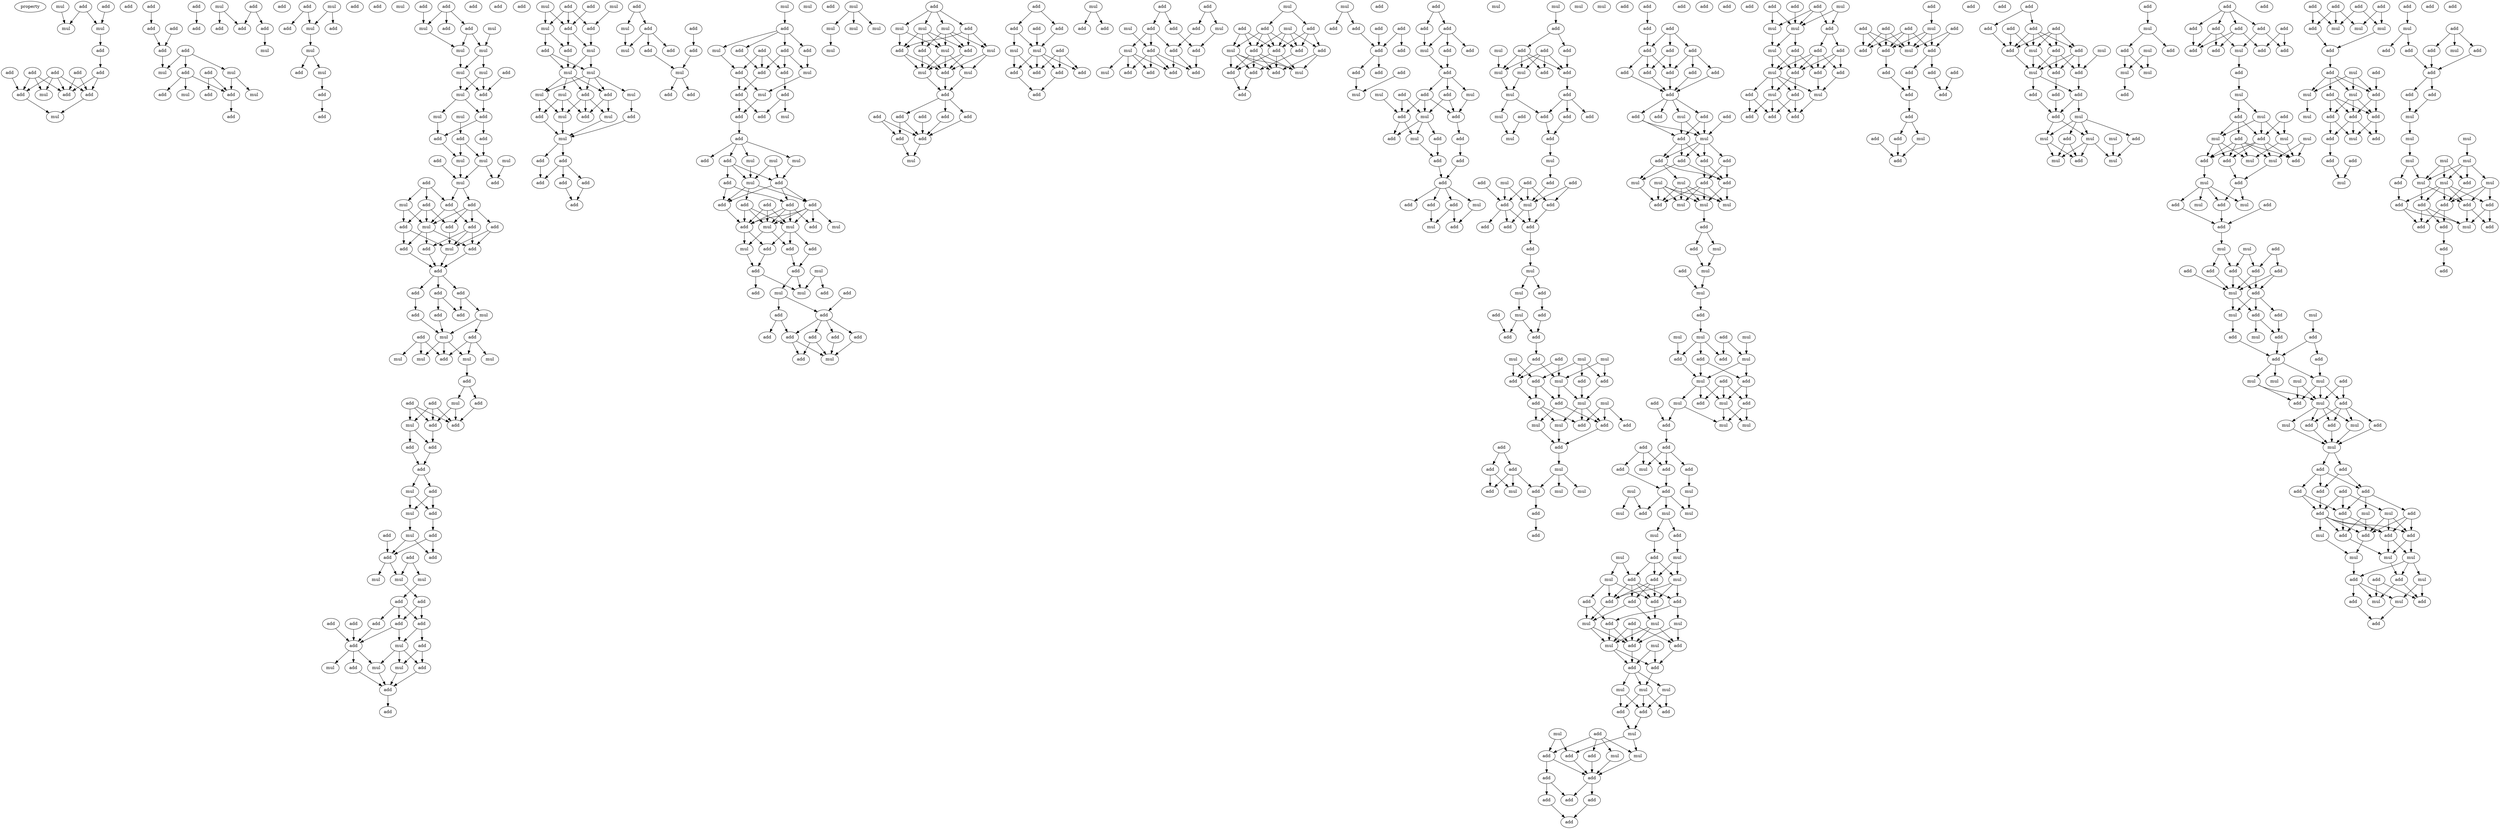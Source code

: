digraph {
    node [fontcolor=black]
    property [mul=2,lf=1.2]
    0 [ label = add ];
    1 [ label = add ];
    2 [ label = mul ];
    3 [ label = add ];
    4 [ label = mul ];
    5 [ label = mul ];
    6 [ label = add ];
    7 [ label = add ];
    8 [ label = add ];
    9 [ label = add ];
    10 [ label = add ];
    11 [ label = add ];
    12 [ label = add ];
    13 [ label = add ];
    14 [ label = mul ];
    15 [ label = add ];
    16 [ label = mul ];
    17 [ label = add ];
    18 [ label = add ];
    19 [ label = add ];
    20 [ label = add ];
    21 [ label = add ];
    22 [ label = add ];
    23 [ label = mul ];
    24 [ label = add ];
    25 [ label = mul ];
    26 [ label = mul ];
    27 [ label = add ];
    28 [ label = mul ];
    29 [ label = add ];
    30 [ label = add ];
    31 [ label = add ];
    32 [ label = add ];
    33 [ label = add ];
    34 [ label = mul ];
    35 [ label = add ];
    36 [ label = add ];
    37 [ label = add ];
    38 [ label = add ];
    39 [ label = add ];
    40 [ label = mul ];
    41 [ label = add ];
    42 [ label = mul ];
    43 [ label = add ];
    44 [ label = mul ];
    45 [ label = add ];
    46 [ label = add ];
    47 [ label = mul ];
    48 [ label = add ];
    49 [ label = add ];
    50 [ label = mul ];
    51 [ label = mul ];
    52 [ label = add ];
    53 [ label = add ];
    54 [ label = add ];
    55 [ label = add ];
    56 [ label = add ];
    57 [ label = add ];
    58 [ label = mul ];
    59 [ label = mul ];
    60 [ label = mul ];
    61 [ label = mul ];
    62 [ label = add ];
    63 [ label = mul ];
    64 [ label = mul ];
    65 [ label = add ];
    66 [ label = mul ];
    67 [ label = mul ];
    68 [ label = mul ];
    69 [ label = add ];
    70 [ label = add ];
    71 [ label = add ];
    72 [ label = add ];
    73 [ label = mul ];
    74 [ label = mul ];
    75 [ label = mul ];
    76 [ label = add ];
    77 [ label = mul ];
    78 [ label = add ];
    79 [ label = add ];
    80 [ label = add ];
    81 [ label = mul ];
    82 [ label = add ];
    83 [ label = add ];
    84 [ label = add ];
    85 [ label = add ];
    86 [ label = mul ];
    87 [ label = add ];
    88 [ label = add ];
    89 [ label = add ];
    90 [ label = add ];
    91 [ label = mul ];
    92 [ label = add ];
    93 [ label = add ];
    94 [ label = add ];
    95 [ label = add ];
    96 [ label = add ];
    97 [ label = mul ];
    98 [ label = add ];
    99 [ label = add ];
    100 [ label = add ];
    101 [ label = add ];
    102 [ label = mul ];
    103 [ label = add ];
    104 [ label = mul ];
    105 [ label = mul ];
    106 [ label = mul ];
    107 [ label = add ];
    108 [ label = mul ];
    109 [ label = add ];
    110 [ label = add ];
    111 [ label = add ];
    112 [ label = mul ];
    113 [ label = add ];
    114 [ label = add ];
    115 [ label = mul ];
    116 [ label = add ];
    117 [ label = add ];
    118 [ label = add ];
    119 [ label = add ];
    120 [ label = add ];
    121 [ label = add ];
    122 [ label = add ];
    123 [ label = mul ];
    124 [ label = add ];
    125 [ label = add ];
    126 [ label = mul ];
    127 [ label = add ];
    128 [ label = mul ];
    129 [ label = add ];
    130 [ label = add ];
    131 [ label = add ];
    132 [ label = add ];
    133 [ label = mul ];
    134 [ label = mul ];
    135 [ label = mul ];
    136 [ label = add ];
    137 [ label = add ];
    138 [ label = add ];
    139 [ label = add ];
    140 [ label = add ];
    141 [ label = add ];
    142 [ label = add ];
    143 [ label = add ];
    144 [ label = add ];
    145 [ label = mul ];
    146 [ label = add ];
    147 [ label = mul ];
    148 [ label = mul ];
    149 [ label = add ];
    150 [ label = mul ];
    151 [ label = add ];
    152 [ label = add ];
    153 [ label = add ];
    154 [ label = mul ];
    155 [ label = mul ];
    156 [ label = add ];
    157 [ label = add ];
    158 [ label = add ];
    159 [ label = mul ];
    160 [ label = add ];
    161 [ label = mul ];
    162 [ label = add ];
    163 [ label = mul ];
    164 [ label = mul ];
    165 [ label = mul ];
    166 [ label = mul ];
    167 [ label = mul ];
    168 [ label = add ];
    169 [ label = add ];
    170 [ label = add ];
    171 [ label = mul ];
    172 [ label = mul ];
    173 [ label = add ];
    174 [ label = add ];
    175 [ label = mul ];
    176 [ label = add ];
    177 [ label = add ];
    178 [ label = add ];
    179 [ label = add ];
    180 [ label = add ];
    181 [ label = add ];
    182 [ label = add ];
    183 [ label = add ];
    184 [ label = mul ];
    185 [ label = add ];
    186 [ label = add ];
    187 [ label = add ];
    188 [ label = mul ];
    189 [ label = add ];
    190 [ label = mul ];
    191 [ label = mul ];
    192 [ label = add ];
    193 [ label = mul ];
    194 [ label = add ];
    195 [ label = add ];
    196 [ label = add ];
    197 [ label = mul ];
    198 [ label = add ];
    199 [ label = add ];
    200 [ label = add ];
    201 [ label = add ];
    202 [ label = add ];
    203 [ label = mul ];
    204 [ label = add ];
    205 [ label = add ];
    206 [ label = mul ];
    207 [ label = add ];
    208 [ label = add ];
    209 [ label = mul ];
    210 [ label = add ];
    211 [ label = add ];
    212 [ label = mul ];
    213 [ label = add ];
    214 [ label = mul ];
    215 [ label = mul ];
    216 [ label = add ];
    217 [ label = add ];
    218 [ label = mul ];
    219 [ label = add ];
    220 [ label = add ];
    221 [ label = add ];
    222 [ label = add ];
    223 [ label = add ];
    224 [ label = add ];
    225 [ label = mul ];
    226 [ label = mul ];
    227 [ label = add ];
    228 [ label = add ];
    229 [ label = mul ];
    230 [ label = add ];
    231 [ label = add ];
    232 [ label = mul ];
    233 [ label = add ];
    234 [ label = add ];
    235 [ label = mul ];
    236 [ label = add ];
    237 [ label = add ];
    238 [ label = add ];
    239 [ label = mul ];
    240 [ label = add ];
    241 [ label = mul ];
    242 [ label = add ];
    243 [ label = add ];
    244 [ label = add ];
    245 [ label = add ];
    246 [ label = add ];
    247 [ label = add ];
    248 [ label = add ];
    249 [ label = add ];
    250 [ label = mul ];
    251 [ label = add ];
    252 [ label = mul ];
    253 [ label = mul ];
    254 [ label = mul ];
    255 [ label = mul ];
    256 [ label = mul ];
    257 [ label = add ];
    258 [ label = mul ];
    259 [ label = mul ];
    260 [ label = mul ];
    261 [ label = add ];
    262 [ label = mul ];
    263 [ label = add ];
    264 [ label = mul ];
    265 [ label = add ];
    266 [ label = add ];
    267 [ label = mul ];
    268 [ label = mul ];
    269 [ label = add ];
    270 [ label = add ];
    271 [ label = add ];
    272 [ label = add ];
    273 [ label = add ];
    274 [ label = add ];
    275 [ label = add ];
    276 [ label = add ];
    277 [ label = add ];
    278 [ label = mul ];
    279 [ label = add ];
    280 [ label = add ];
    281 [ label = add ];
    282 [ label = add ];
    283 [ label = add ];
    284 [ label = mul ];
    285 [ label = mul ];
    286 [ label = add ];
    287 [ label = add ];
    288 [ label = add ];
    289 [ label = add ];
    290 [ label = add ];
    291 [ label = mul ];
    292 [ label = add ];
    293 [ label = add ];
    294 [ label = add ];
    295 [ label = add ];
    296 [ label = mul ];
    297 [ label = add ];
    298 [ label = mul ];
    299 [ label = add ];
    300 [ label = add ];
    301 [ label = mul ];
    302 [ label = add ];
    303 [ label = add ];
    304 [ label = add ];
    305 [ label = mul ];
    306 [ label = add ];
    307 [ label = add ];
    308 [ label = add ];
    309 [ label = add ];
    310 [ label = mul ];
    311 [ label = add ];
    312 [ label = mul ];
    313 [ label = add ];
    314 [ label = add ];
    315 [ label = mul ];
    316 [ label = add ];
    317 [ label = add ];
    318 [ label = add ];
    319 [ label = add ];
    320 [ label = add ];
    321 [ label = add ];
    322 [ label = mul ];
    323 [ label = add ];
    324 [ label = add ];
    325 [ label = mul ];
    326 [ label = add ];
    327 [ label = add ];
    328 [ label = add ];
    329 [ label = add ];
    330 [ label = add ];
    331 [ label = add ];
    332 [ label = add ];
    333 [ label = add ];
    334 [ label = add ];
    335 [ label = add ];
    336 [ label = add ];
    337 [ label = add ];
    338 [ label = mul ];
    339 [ label = add ];
    340 [ label = mul ];
    341 [ label = add ];
    342 [ label = add ];
    343 [ label = add ];
    344 [ label = add ];
    345 [ label = mul ];
    346 [ label = add ];
    347 [ label = mul ];
    348 [ label = add ];
    349 [ label = mul ];
    350 [ label = add ];
    351 [ label = add ];
    352 [ label = add ];
    353 [ label = add ];
    354 [ label = add ];
    355 [ label = mul ];
    356 [ label = add ];
    357 [ label = add ];
    358 [ label = add ];
    359 [ label = add ];
    360 [ label = add ];
    361 [ label = mul ];
    362 [ label = add ];
    363 [ label = mul ];
    364 [ label = mul ];
    365 [ label = add ];
    366 [ label = mul ];
    367 [ label = add ];
    368 [ label = mul ];
    369 [ label = add ];
    370 [ label = add ];
    371 [ label = add ];
    372 [ label = add ];
    373 [ label = add ];
    374 [ label = mul ];
    375 [ label = mul ];
    376 [ label = mul ];
    377 [ label = add ];
    378 [ label = mul ];
    379 [ label = add ];
    380 [ label = add ];
    381 [ label = add ];
    382 [ label = add ];
    383 [ label = mul ];
    384 [ label = add ];
    385 [ label = mul ];
    386 [ label = add ];
    387 [ label = mul ];
    388 [ label = add ];
    389 [ label = add ];
    390 [ label = add ];
    391 [ label = add ];
    392 [ label = mul ];
    393 [ label = add ];
    394 [ label = add ];
    395 [ label = add ];
    396 [ label = add ];
    397 [ label = add ];
    398 [ label = mul ];
    399 [ label = mul ];
    400 [ label = mul ];
    401 [ label = add ];
    402 [ label = mul ];
    403 [ label = add ];
    404 [ label = add ];
    405 [ label = mul ];
    406 [ label = add ];
    407 [ label = add ];
    408 [ label = add ];
    409 [ label = add ];
    410 [ label = mul ];
    411 [ label = mul ];
    412 [ label = mul ];
    413 [ label = add ];
    414 [ label = mul ];
    415 [ label = add ];
    416 [ label = add ];
    417 [ label = add ];
    418 [ label = add ];
    419 [ label = mul ];
    420 [ label = mul ];
    421 [ label = add ];
    422 [ label = add ];
    423 [ label = add ];
    424 [ label = mul ];
    425 [ label = add ];
    426 [ label = mul ];
    427 [ label = add ];
    428 [ label = add ];
    429 [ label = add ];
    430 [ label = add ];
    431 [ label = add ];
    432 [ label = mul ];
    433 [ label = add ];
    434 [ label = add ];
    435 [ label = mul ];
    436 [ label = mul ];
    437 [ label = mul ];
    438 [ label = add ];
    439 [ label = add ];
    440 [ label = add ];
    441 [ label = add ];
    442 [ label = add ];
    443 [ label = add ];
    444 [ label = add ];
    445 [ label = add ];
    446 [ label = add ];
    447 [ label = add ];
    448 [ label = add ];
    449 [ label = add ];
    450 [ label = add ];
    451 [ label = add ];
    452 [ label = add ];
    453 [ label = add ];
    454 [ label = mul ];
    455 [ label = add ];
    456 [ label = add ];
    457 [ label = add ];
    458 [ label = mul ];
    459 [ label = add ];
    460 [ label = add ];
    461 [ label = add ];
    462 [ label = add ];
    463 [ label = add ];
    464 [ label = mul ];
    465 [ label = mul ];
    466 [ label = mul ];
    467 [ label = add ];
    468 [ label = add ];
    469 [ label = mul ];
    470 [ label = mul ];
    471 [ label = mul ];
    472 [ label = add ];
    473 [ label = add ];
    474 [ label = add ];
    475 [ label = mul ];
    476 [ label = add ];
    477 [ label = mul ];
    478 [ label = mul ];
    479 [ label = add ];
    480 [ label = add ];
    481 [ label = mul ];
    482 [ label = mul ];
    483 [ label = mul ];
    484 [ label = add ];
    485 [ label = add ];
    486 [ label = add ];
    487 [ label = mul ];
    488 [ label = mul ];
    489 [ label = add ];
    490 [ label = add ];
    491 [ label = mul ];
    492 [ label = add ];
    493 [ label = add ];
    494 [ label = add ];
    495 [ label = mul ];
    496 [ label = mul ];
    497 [ label = add ];
    498 [ label = mul ];
    499 [ label = add ];
    500 [ label = add ];
    501 [ label = add ];
    502 [ label = add ];
    503 [ label = mul ];
    504 [ label = add ];
    505 [ label = add ];
    506 [ label = mul ];
    507 [ label = mul ];
    508 [ label = add ];
    509 [ label = add ];
    510 [ label = mul ];
    511 [ label = mul ];
    512 [ label = mul ];
    513 [ label = mul ];
    514 [ label = add ];
    515 [ label = mul ];
    516 [ label = mul ];
    517 [ label = add ];
    518 [ label = mul ];
    519 [ label = add ];
    520 [ label = mul ];
    521 [ label = add ];
    522 [ label = add ];
    523 [ label = add ];
    524 [ label = add ];
    525 [ label = add ];
    526 [ label = add ];
    527 [ label = mul ];
    528 [ label = mul ];
    529 [ label = mul ];
    530 [ label = add ];
    531 [ label = add ];
    532 [ label = mul ];
    533 [ label = add ];
    534 [ label = mul ];
    535 [ label = add ];
    536 [ label = add ];
    537 [ label = add ];
    538 [ label = mul ];
    539 [ label = mul ];
    540 [ label = mul ];
    541 [ label = add ];
    542 [ label = add ];
    543 [ label = add ];
    544 [ label = add ];
    545 [ label = mul ];
    546 [ label = mul ];
    547 [ label = mul ];
    548 [ label = mul ];
    549 [ label = add ];
    550 [ label = add ];
    551 [ label = add ];
    552 [ label = add ];
    553 [ label = add ];
    554 [ label = add ];
    555 [ label = add ];
    556 [ label = add ];
    557 [ label = add ];
    558 [ label = add ];
    559 [ label = add ];
    560 [ label = add ];
    561 [ label = add ];
    562 [ label = mul ];
    563 [ label = add ];
    564 [ label = mul ];
    565 [ label = mul ];
    566 [ label = add ];
    567 [ label = add ];
    568 [ label = mul ];
    569 [ label = add ];
    570 [ label = add ];
    571 [ label = add ];
    572 [ label = add ];
    573 [ label = add ];
    574 [ label = mul ];
    575 [ label = mul ];
    576 [ label = add ];
    577 [ label = mul ];
    578 [ label = add ];
    579 [ label = add ];
    580 [ label = add ];
    581 [ label = add ];
    582 [ label = add ];
    583 [ label = add ];
    584 [ label = add ];
    585 [ label = add ];
    586 [ label = add ];
    587 [ label = mul ];
    588 [ label = add ];
    589 [ label = add ];
    590 [ label = add ];
    591 [ label = mul ];
    592 [ label = add ];
    593 [ label = add ];
    594 [ label = add ];
    595 [ label = add ];
    596 [ label = add ];
    597 [ label = add ];
    598 [ label = add ];
    599 [ label = add ];
    600 [ label = add ];
    601 [ label = mul ];
    602 [ label = add ];
    603 [ label = add ];
    604 [ label = add ];
    605 [ label = add ];
    606 [ label = add ];
    607 [ label = add ];
    608 [ label = add ];
    609 [ label = add ];
    610 [ label = mul ];
    611 [ label = add ];
    612 [ label = add ];
    613 [ label = add ];
    614 [ label = mul ];
    615 [ label = add ];
    616 [ label = mul ];
    617 [ label = add ];
    618 [ label = add ];
    619 [ label = add ];
    620 [ label = add ];
    621 [ label = mul ];
    622 [ label = add ];
    623 [ label = mul ];
    624 [ label = add ];
    625 [ label = add ];
    626 [ label = mul ];
    627 [ label = mul ];
    628 [ label = add ];
    629 [ label = mul ];
    630 [ label = add ];
    631 [ label = mul ];
    632 [ label = mul ];
    633 [ label = add ];
    634 [ label = mul ];
    635 [ label = add ];
    636 [ label = mul ];
    637 [ label = mul ];
    638 [ label = add ];
    639 [ label = add ];
    640 [ label = add ];
    641 [ label = add ];
    642 [ label = add ];
    643 [ label = add ];
    644 [ label = add ];
    645 [ label = add ];
    646 [ label = add ];
    647 [ label = add ];
    648 [ label = mul ];
    649 [ label = add ];
    650 [ label = add ];
    651 [ label = mul ];
    652 [ label = add ];
    653 [ label = add ];
    654 [ label = mul ];
    655 [ label = mul ];
    656 [ label = mul ];
    657 [ label = add ];
    658 [ label = add ];
    659 [ label = mul ];
    660 [ label = add ];
    661 [ label = mul ];
    662 [ label = add ];
    663 [ label = add ];
    664 [ label = mul ];
    665 [ label = mul ];
    666 [ label = add ];
    667 [ label = add ];
    668 [ label = add ];
    669 [ label = add ];
    670 [ label = mul ];
    671 [ label = mul ];
    672 [ label = add ];
    673 [ label = mul ];
    674 [ label = mul ];
    675 [ label = add ];
    676 [ label = add ];
    677 [ label = add ];
    678 [ label = add ];
    679 [ label = add ];
    680 [ label = add ];
    681 [ label = mul ];
    682 [ label = add ];
    683 [ label = add ];
    684 [ label = add ];
    685 [ label = mul ];
    686 [ label = mul ];
    687 [ label = add ];
    688 [ label = mul ];
    689 [ label = add ];
    690 [ label = add ];
    691 [ label = add ];
    692 [ label = add ];
    693 [ label = mul ];
    694 [ label = mul ];
    695 [ label = add ];
    696 [ label = mul ];
    697 [ label = mul ];
    698 [ label = mul ];
    699 [ label = add ];
    700 [ label = add ];
    701 [ label = add ];
    702 [ label = mul ];
    703 [ label = mul ];
    704 [ label = add ];
    705 [ label = add ];
    706 [ label = mul ];
    707 [ label = add ];
    708 [ label = add ];
    709 [ label = add ];
    710 [ label = add ];
    711 [ label = add ];
    712 [ label = add ];
    713 [ label = add ];
    714 [ label = mul ];
    715 [ label = add ];
    716 [ label = add ];
    717 [ label = mul ];
    718 [ label = add ];
    719 [ label = add ];
    720 [ label = add ];
    721 [ label = add ];
    722 [ label = mul ];
    723 [ label = mul ];
    724 [ label = mul ];
    725 [ label = mul ];
    726 [ label = add ];
    727 [ label = add ];
    728 [ label = add ];
    729 [ label = mul ];
    730 [ label = add ];
    731 [ label = add ];
    732 [ label = mul ];
    733 [ label = mul ];
    734 [ label = add ];
    735 [ label = add ];
    736 [ label = add ];
    737 [ label = add ];
    738 [ label = add ];
    739 [ label = add ];
    740 [ label = mul ];
    741 [ label = mul ];
    742 [ label = add ];
    743 [ label = mul ];
    744 [ label = add ];
    745 [ label = add ];
    746 [ label = add ];
    747 [ label = mul ];
    748 [ label = add ];
    749 [ label = mul ];
    750 [ label = mul ];
    751 [ label = add ];
    752 [ label = mul ];
    753 [ label = add ];
    754 [ label = add ];
    755 [ label = add ];
    756 [ label = mul ];
    757 [ label = add ];
    758 [ label = add ];
    759 [ label = add ];
    760 [ label = add ];
    761 [ label = add ];
    762 [ label = mul ];
    763 [ label = mul ];
    764 [ label = add ];
    765 [ label = add ];
    766 [ label = add ];
    767 [ label = add ];
    768 [ label = add ];
    769 [ label = mul ];
    770 [ label = add ];
    771 [ label = add ];
    772 [ label = add ];
    773 [ label = add ];
    774 [ label = mul ];
    775 [ label = mul ];
    776 [ label = mul ];
    777 [ label = mul ];
    778 [ label = mul ];
    779 [ label = mul ];
    780 [ label = add ];
    781 [ label = mul ];
    782 [ label = mul ];
    783 [ label = add ];
    784 [ label = mul ];
    785 [ label = add ];
    786 [ label = add ];
    787 [ label = add ];
    788 [ label = add ];
    789 [ label = add ];
    790 [ label = add ];
    791 [ label = add ];
    792 [ label = add ];
    793 [ label = mul ];
    794 [ label = add ];
    795 [ label = add ];
    796 [ label = add ];
    0 -> 4 [ name = 0 ];
    0 -> 5 [ name = 1 ];
    1 -> 5 [ name = 2 ];
    2 -> 4 [ name = 3 ];
    5 -> 6 [ name = 4 ];
    6 -> 7 [ name = 5 ];
    7 -> 13 [ name = 6 ];
    7 -> 15 [ name = 7 ];
    8 -> 12 [ name = 8 ];
    8 -> 13 [ name = 9 ];
    8 -> 14 [ name = 10 ];
    8 -> 15 [ name = 11 ];
    9 -> 12 [ name = 12 ];
    10 -> 13 [ name = 13 ];
    10 -> 15 [ name = 14 ];
    11 -> 12 [ name = 15 ];
    11 -> 14 [ name = 16 ];
    11 -> 15 [ name = 17 ];
    12 -> 16 [ name = 18 ];
    13 -> 16 [ name = 19 ];
    17 -> 18 [ name = 20 ];
    18 -> 21 [ name = 21 ];
    19 -> 21 [ name = 22 ];
    20 -> 23 [ name = 23 ];
    20 -> 24 [ name = 24 ];
    20 -> 25 [ name = 25 ];
    21 -> 23 [ name = 26 ];
    22 -> 27 [ name = 27 ];
    22 -> 29 [ name = 28 ];
    24 -> 28 [ name = 29 ];
    24 -> 29 [ name = 30 ];
    24 -> 30 [ name = 31 ];
    25 -> 26 [ name = 32 ];
    25 -> 29 [ name = 33 ];
    29 -> 31 [ name = 34 ];
    32 -> 33 [ name = 35 ];
    34 -> 36 [ name = 36 ];
    34 -> 37 [ name = 37 ];
    35 -> 36 [ name = 38 ];
    35 -> 39 [ name = 39 ];
    39 -> 40 [ name = 40 ];
    41 -> 44 [ name = 41 ];
    41 -> 45 [ name = 42 ];
    42 -> 44 [ name = 43 ];
    42 -> 46 [ name = 44 ];
    44 -> 47 [ name = 45 ];
    47 -> 49 [ name = 46 ];
    47 -> 51 [ name = 47 ];
    51 -> 52 [ name = 48 ];
    52 -> 53 [ name = 49 ];
    54 -> 56 [ name = 50 ];
    54 -> 57 [ name = 51 ];
    54 -> 58 [ name = 52 ];
    55 -> 58 [ name = 53 ];
    57 -> 60 [ name = 54 ];
    57 -> 61 [ name = 55 ];
    58 -> 60 [ name = 56 ];
    59 -> 61 [ name = 57 ];
    60 -> 63 [ name = 58 ];
    61 -> 63 [ name = 59 ];
    61 -> 64 [ name = 60 ];
    62 -> 65 [ name = 61 ];
    63 -> 65 [ name = 62 ];
    63 -> 66 [ name = 63 ];
    64 -> 65 [ name = 64 ];
    64 -> 66 [ name = 65 ];
    65 -> 69 [ name = 66 ];
    66 -> 68 [ name = 67 ];
    66 -> 69 [ name = 68 ];
    67 -> 71 [ name = 69 ];
    68 -> 70 [ name = 70 ];
    69 -> 70 [ name = 71 ];
    69 -> 72 [ name = 72 ];
    70 -> 75 [ name = 73 ];
    71 -> 74 [ name = 74 ];
    71 -> 75 [ name = 75 ];
    72 -> 74 [ name = 76 ];
    73 -> 78 [ name = 77 ];
    74 -> 77 [ name = 78 ];
    74 -> 78 [ name = 79 ];
    75 -> 77 [ name = 80 ];
    76 -> 77 [ name = 81 ];
    77 -> 80 [ name = 82 ];
    77 -> 82 [ name = 83 ];
    79 -> 81 [ name = 84 ];
    79 -> 82 [ name = 85 ];
    79 -> 83 [ name = 86 ];
    80 -> 84 [ name = 87 ];
    80 -> 86 [ name = 88 ];
    80 -> 87 [ name = 89 ];
    80 -> 88 [ name = 90 ];
    81 -> 85 [ name = 91 ];
    81 -> 86 [ name = 92 ];
    82 -> 86 [ name = 93 ];
    82 -> 88 [ name = 94 ];
    83 -> 85 [ name = 95 ];
    83 -> 86 [ name = 96 ];
    83 -> 87 [ name = 97 ];
    84 -> 91 [ name = 98 ];
    84 -> 92 [ name = 99 ];
    85 -> 90 [ name = 100 ];
    85 -> 91 [ name = 101 ];
    86 -> 89 [ name = 102 ];
    86 -> 90 [ name = 103 ];
    86 -> 92 [ name = 104 ];
    87 -> 91 [ name = 105 ];
    88 -> 89 [ name = 106 ];
    88 -> 91 [ name = 107 ];
    88 -> 92 [ name = 108 ];
    89 -> 93 [ name = 109 ];
    90 -> 93 [ name = 110 ];
    91 -> 93 [ name = 111 ];
    92 -> 93 [ name = 112 ];
    93 -> 94 [ name = 113 ];
    93 -> 95 [ name = 114 ];
    93 -> 96 [ name = 115 ];
    94 -> 97 [ name = 116 ];
    94 -> 100 [ name = 117 ];
    95 -> 98 [ name = 118 ];
    96 -> 99 [ name = 119 ];
    96 -> 100 [ name = 120 ];
    97 -> 102 [ name = 121 ];
    97 -> 103 [ name = 122 ];
    98 -> 102 [ name = 123 ];
    99 -> 102 [ name = 124 ];
    101 -> 105 [ name = 125 ];
    101 -> 106 [ name = 126 ];
    101 -> 107 [ name = 127 ];
    102 -> 105 [ name = 128 ];
    102 -> 107 [ name = 129 ];
    102 -> 108 [ name = 130 ];
    103 -> 104 [ name = 131 ];
    103 -> 107 [ name = 132 ];
    103 -> 108 [ name = 133 ];
    108 -> 109 [ name = 134 ];
    109 -> 112 [ name = 135 ];
    109 -> 113 [ name = 136 ];
    110 -> 115 [ name = 137 ];
    110 -> 116 [ name = 138 ];
    110 -> 117 [ name = 139 ];
    112 -> 116 [ name = 140 ];
    112 -> 117 [ name = 141 ];
    113 -> 117 [ name = 142 ];
    114 -> 115 [ name = 143 ];
    114 -> 116 [ name = 144 ];
    114 -> 117 [ name = 145 ];
    115 -> 118 [ name = 146 ];
    115 -> 119 [ name = 147 ];
    116 -> 119 [ name = 148 ];
    118 -> 120 [ name = 149 ];
    119 -> 120 [ name = 150 ];
    120 -> 121 [ name = 151 ];
    120 -> 123 [ name = 152 ];
    121 -> 125 [ name = 153 ];
    121 -> 126 [ name = 154 ];
    123 -> 125 [ name = 155 ];
    123 -> 126 [ name = 156 ];
    125 -> 127 [ name = 157 ];
    126 -> 128 [ name = 158 ];
    127 -> 131 [ name = 159 ];
    127 -> 132 [ name = 160 ];
    128 -> 131 [ name = 161 ];
    128 -> 132 [ name = 162 ];
    129 -> 131 [ name = 163 ];
    130 -> 134 [ name = 164 ];
    130 -> 135 [ name = 165 ];
    131 -> 133 [ name = 166 ];
    131 -> 135 [ name = 167 ];
    134 -> 136 [ name = 168 ];
    135 -> 137 [ name = 169 ];
    136 -> 138 [ name = 170 ];
    136 -> 139 [ name = 171 ];
    136 -> 142 [ name = 172 ];
    137 -> 138 [ name = 173 ];
    137 -> 139 [ name = 174 ];
    138 -> 143 [ name = 175 ];
    138 -> 145 [ name = 176 ];
    139 -> 144 [ name = 177 ];
    139 -> 145 [ name = 178 ];
    140 -> 144 [ name = 179 ];
    141 -> 144 [ name = 180 ];
    142 -> 144 [ name = 181 ];
    143 -> 147 [ name = 182 ];
    143 -> 149 [ name = 183 ];
    144 -> 146 [ name = 184 ];
    144 -> 148 [ name = 185 ];
    144 -> 150 [ name = 186 ];
    145 -> 147 [ name = 187 ];
    145 -> 149 [ name = 188 ];
    145 -> 150 [ name = 189 ];
    146 -> 151 [ name = 190 ];
    147 -> 151 [ name = 191 ];
    149 -> 151 [ name = 192 ];
    150 -> 151 [ name = 193 ];
    151 -> 152 [ name = 194 ];
    153 -> 158 [ name = 195 ];
    154 -> 157 [ name = 196 ];
    155 -> 158 [ name = 197 ];
    155 -> 159 [ name = 198 ];
    156 -> 157 [ name = 199 ];
    156 -> 158 [ name = 200 ];
    156 -> 159 [ name = 201 ];
    157 -> 161 [ name = 202 ];
    158 -> 160 [ name = 203 ];
    158 -> 161 [ name = 204 ];
    159 -> 160 [ name = 205 ];
    159 -> 162 [ name = 206 ];
    160 -> 163 [ name = 207 ];
    161 -> 163 [ name = 208 ];
    161 -> 164 [ name = 209 ];
    162 -> 163 [ name = 210 ];
    162 -> 164 [ name = 211 ];
    163 -> 165 [ name = 212 ];
    163 -> 166 [ name = 213 ];
    163 -> 168 [ name = 214 ];
    163 -> 169 [ name = 215 ];
    164 -> 166 [ name = 216 ];
    164 -> 167 [ name = 217 ];
    164 -> 168 [ name = 218 ];
    164 -> 169 [ name = 219 ];
    165 -> 171 [ name = 220 ];
    165 -> 173 [ name = 221 ];
    165 -> 174 [ name = 222 ];
    166 -> 171 [ name = 223 ];
    166 -> 173 [ name = 224 ];
    167 -> 170 [ name = 225 ];
    168 -> 172 [ name = 226 ];
    168 -> 174 [ name = 227 ];
    169 -> 171 [ name = 228 ];
    169 -> 172 [ name = 229 ];
    169 -> 174 [ name = 230 ];
    170 -> 175 [ name = 231 ];
    171 -> 175 [ name = 232 ];
    172 -> 175 [ name = 233 ];
    173 -> 175 [ name = 234 ];
    175 -> 176 [ name = 235 ];
    175 -> 177 [ name = 236 ];
    176 -> 178 [ name = 237 ];
    176 -> 179 [ name = 238 ];
    176 -> 180 [ name = 239 ];
    177 -> 178 [ name = 240 ];
    179 -> 181 [ name = 241 ];
    180 -> 181 [ name = 242 ];
    182 -> 184 [ name = 243 ];
    182 -> 185 [ name = 244 ];
    183 -> 187 [ name = 245 ];
    184 -> 188 [ name = 246 ];
    185 -> 186 [ name = 247 ];
    185 -> 188 [ name = 248 ];
    185 -> 189 [ name = 249 ];
    186 -> 190 [ name = 250 ];
    187 -> 190 [ name = 251 ];
    190 -> 192 [ name = 252 ];
    190 -> 194 [ name = 253 ];
    191 -> 195 [ name = 254 ];
    195 -> 196 [ name = 255 ];
    195 -> 197 [ name = 256 ];
    195 -> 198 [ name = 257 ];
    195 -> 199 [ name = 258 ];
    196 -> 202 [ name = 259 ];
    197 -> 201 [ name = 260 ];
    198 -> 203 [ name = 261 ];
    199 -> 202 [ name = 262 ];
    199 -> 203 [ name = 263 ];
    199 -> 204 [ name = 264 ];
    200 -> 201 [ name = 265 ];
    200 -> 202 [ name = 266 ];
    200 -> 204 [ name = 267 ];
    201 -> 205 [ name = 268 ];
    201 -> 206 [ name = 269 ];
    202 -> 205 [ name = 270 ];
    203 -> 206 [ name = 271 ];
    204 -> 207 [ name = 272 ];
    205 -> 208 [ name = 273 ];
    205 -> 210 [ name = 274 ];
    206 -> 208 [ name = 275 ];
    207 -> 209 [ name = 276 ];
    207 -> 210 [ name = 277 ];
    208 -> 211 [ name = 278 ];
    211 -> 213 [ name = 279 ];
    211 -> 214 [ name = 280 ];
    211 -> 215 [ name = 281 ];
    211 -> 216 [ name = 282 ];
    212 -> 217 [ name = 283 ];
    212 -> 218 [ name = 284 ];
    213 -> 217 [ name = 285 ];
    213 -> 218 [ name = 286 ];
    213 -> 219 [ name = 287 ];
    214 -> 218 [ name = 288 ];
    215 -> 217 [ name = 289 ];
    217 -> 222 [ name = 290 ];
    217 -> 223 [ name = 291 ];
    217 -> 224 [ name = 292 ];
    218 -> 220 [ name = 293 ];
    218 -> 222 [ name = 294 ];
    218 -> 224 [ name = 295 ];
    219 -> 223 [ name = 296 ];
    219 -> 224 [ name = 297 ];
    220 -> 225 [ name = 298 ];
    220 -> 227 [ name = 299 ];
    220 -> 229 [ name = 300 ];
    221 -> 225 [ name = 301 ];
    221 -> 227 [ name = 302 ];
    221 -> 229 [ name = 303 ];
    222 -> 225 [ name = 304 ];
    222 -> 226 [ name = 305 ];
    222 -> 227 [ name = 306 ];
    222 -> 228 [ name = 307 ];
    222 -> 229 [ name = 308 ];
    223 -> 225 [ name = 309 ];
    223 -> 227 [ name = 310 ];
    223 -> 228 [ name = 311 ];
    223 -> 229 [ name = 312 ];
    224 -> 227 [ name = 313 ];
    225 -> 230 [ name = 314 ];
    225 -> 231 [ name = 315 ];
    225 -> 233 [ name = 316 ];
    227 -> 232 [ name = 317 ];
    227 -> 233 [ name = 318 ];
    229 -> 231 [ name = 319 ];
    229 -> 232 [ name = 320 ];
    230 -> 234 [ name = 321 ];
    231 -> 234 [ name = 322 ];
    232 -> 236 [ name = 323 ];
    233 -> 236 [ name = 324 ];
    234 -> 239 [ name = 325 ];
    234 -> 241 [ name = 326 ];
    235 -> 237 [ name = 327 ];
    235 -> 239 [ name = 328 ];
    236 -> 239 [ name = 329 ];
    236 -> 240 [ name = 330 ];
    238 -> 243 [ name = 331 ];
    241 -> 242 [ name = 332 ];
    241 -> 243 [ name = 333 ];
    242 -> 246 [ name = 334 ];
    242 -> 248 [ name = 335 ];
    243 -> 244 [ name = 336 ];
    243 -> 245 [ name = 337 ];
    243 -> 247 [ name = 338 ];
    243 -> 248 [ name = 339 ];
    244 -> 249 [ name = 340 ];
    244 -> 250 [ name = 341 ];
    245 -> 250 [ name = 342 ];
    247 -> 250 [ name = 343 ];
    248 -> 249 [ name = 344 ];
    248 -> 250 [ name = 345 ];
    252 -> 253 [ name = 346 ];
    252 -> 254 [ name = 347 ];
    252 -> 255 [ name = 348 ];
    253 -> 256 [ name = 349 ];
    257 -> 258 [ name = 350 ];
    257 -> 259 [ name = 351 ];
    257 -> 260 [ name = 352 ];
    257 -> 261 [ name = 353 ];
    258 -> 262 [ name = 354 ];
    258 -> 263 [ name = 355 ];
    258 -> 265 [ name = 356 ];
    258 -> 266 [ name = 357 ];
    259 -> 262 [ name = 358 ];
    259 -> 266 [ name = 359 ];
    260 -> 262 [ name = 360 ];
    260 -> 263 [ name = 361 ];
    260 -> 264 [ name = 362 ];
    260 -> 265 [ name = 363 ];
    261 -> 264 [ name = 364 ];
    261 -> 265 [ name = 365 ];
    261 -> 266 [ name = 366 ];
    262 -> 267 [ name = 367 ];
    262 -> 268 [ name = 368 ];
    262 -> 269 [ name = 369 ];
    263 -> 268 [ name = 370 ];
    263 -> 269 [ name = 371 ];
    264 -> 267 [ name = 372 ];
    264 -> 269 [ name = 373 ];
    265 -> 268 [ name = 374 ];
    265 -> 269 [ name = 375 ];
    266 -> 268 [ name = 376 ];
    266 -> 269 [ name = 377 ];
    267 -> 270 [ name = 378 ];
    268 -> 270 [ name = 379 ];
    269 -> 270 [ name = 380 ];
    270 -> 272 [ name = 381 ];
    270 -> 274 [ name = 382 ];
    270 -> 275 [ name = 383 ];
    271 -> 276 [ name = 384 ];
    271 -> 277 [ name = 385 ];
    272 -> 276 [ name = 386 ];
    273 -> 276 [ name = 387 ];
    274 -> 276 [ name = 388 ];
    274 -> 277 [ name = 389 ];
    275 -> 276 [ name = 390 ];
    276 -> 278 [ name = 391 ];
    277 -> 278 [ name = 392 ];
    279 -> 280 [ name = 393 ];
    279 -> 282 [ name = 394 ];
    280 -> 284 [ name = 395 ];
    280 -> 285 [ name = 396 ];
    281 -> 285 [ name = 397 ];
    282 -> 285 [ name = 398 ];
    283 -> 287 [ name = 399 ];
    283 -> 288 [ name = 400 ];
    283 -> 289 [ name = 401 ];
    284 -> 286 [ name = 402 ];
    284 -> 289 [ name = 403 ];
    285 -> 286 [ name = 404 ];
    285 -> 287 [ name = 405 ];
    285 -> 288 [ name = 406 ];
    285 -> 289 [ name = 407 ];
    286 -> 290 [ name = 408 ];
    287 -> 290 [ name = 409 ];
    291 -> 292 [ name = 410 ];
    291 -> 293 [ name = 411 ];
    294 -> 299 [ name = 412 ];
    294 -> 300 [ name = 413 ];
    295 -> 297 [ name = 414 ];
    295 -> 298 [ name = 415 ];
    296 -> 302 [ name = 416 ];
    297 -> 303 [ name = 417 ];
    298 -> 304 [ name = 418 ];
    299 -> 304 [ name = 419 ];
    300 -> 301 [ name = 420 ];
    300 -> 302 [ name = 421 ];
    300 -> 303 [ name = 422 ];
    301 -> 305 [ name = 423 ];
    301 -> 307 [ name = 424 ];
    301 -> 308 [ name = 425 ];
    301 -> 309 [ name = 426 ];
    302 -> 306 [ name = 427 ];
    302 -> 307 [ name = 428 ];
    302 -> 308 [ name = 429 ];
    302 -> 309 [ name = 430 ];
    303 -> 306 [ name = 431 ];
    303 -> 307 [ name = 432 ];
    304 -> 306 [ name = 433 ];
    310 -> 313 [ name = 434 ];
    310 -> 314 [ name = 435 ];
    311 -> 315 [ name = 436 ];
    311 -> 316 [ name = 437 ];
    311 -> 317 [ name = 438 ];
    312 -> 316 [ name = 439 ];
    312 -> 317 [ name = 440 ];
    312 -> 318 [ name = 441 ];
    312 -> 319 [ name = 442 ];
    313 -> 315 [ name = 443 ];
    313 -> 316 [ name = 444 ];
    313 -> 317 [ name = 445 ];
    313 -> 319 [ name = 446 ];
    314 -> 316 [ name = 447 ];
    314 -> 318 [ name = 448 ];
    314 -> 319 [ name = 449 ];
    315 -> 320 [ name = 450 ];
    315 -> 321 [ name = 451 ];
    315 -> 322 [ name = 452 ];
    315 -> 323 [ name = 453 ];
    316 -> 320 [ name = 454 ];
    316 -> 322 [ name = 455 ];
    316 -> 323 [ name = 456 ];
    317 -> 320 [ name = 457 ];
    317 -> 321 [ name = 458 ];
    317 -> 322 [ name = 459 ];
    317 -> 323 [ name = 460 ];
    318 -> 320 [ name = 461 ];
    318 -> 322 [ name = 462 ];
    319 -> 321 [ name = 463 ];
    321 -> 324 [ name = 464 ];
    323 -> 324 [ name = 465 ];
    325 -> 328 [ name = 466 ];
    325 -> 329 [ name = 467 ];
    326 -> 331 [ name = 468 ];
    327 -> 331 [ name = 469 ];
    327 -> 332 [ name = 470 ];
    329 -> 331 [ name = 471 ];
    331 -> 333 [ name = 472 ];
    331 -> 335 [ name = 473 ];
    333 -> 338 [ name = 474 ];
    334 -> 337 [ name = 475 ];
    334 -> 339 [ name = 476 ];
    336 -> 338 [ name = 477 ];
    337 -> 340 [ name = 478 ];
    337 -> 341 [ name = 479 ];
    337 -> 342 [ name = 480 ];
    339 -> 340 [ name = 481 ];
    340 -> 343 [ name = 482 ];
    342 -> 343 [ name = 483 ];
    343 -> 344 [ name = 484 ];
    343 -> 347 [ name = 485 ];
    343 -> 348 [ name = 486 ];
    344 -> 349 [ name = 487 ];
    344 -> 350 [ name = 488 ];
    344 -> 351 [ name = 489 ];
    345 -> 350 [ name = 490 ];
    346 -> 349 [ name = 491 ];
    346 -> 350 [ name = 492 ];
    347 -> 351 [ name = 493 ];
    348 -> 349 [ name = 494 ];
    348 -> 351 [ name = 495 ];
    349 -> 352 [ name = 496 ];
    349 -> 353 [ name = 497 ];
    349 -> 355 [ name = 498 ];
    350 -> 352 [ name = 499 ];
    350 -> 355 [ name = 500 ];
    351 -> 354 [ name = 501 ];
    353 -> 356 [ name = 502 ];
    354 -> 357 [ name = 503 ];
    355 -> 356 [ name = 504 ];
    356 -> 358 [ name = 505 ];
    357 -> 358 [ name = 506 ];
    358 -> 359 [ name = 507 ];
    358 -> 360 [ name = 508 ];
    358 -> 361 [ name = 509 ];
    358 -> 362 [ name = 510 ];
    360 -> 364 [ name = 511 ];
    360 -> 365 [ name = 512 ];
    361 -> 365 [ name = 513 ];
    362 -> 364 [ name = 514 ];
    366 -> 367 [ name = 515 ];
    367 -> 370 [ name = 516 ];
    367 -> 371 [ name = 517 ];
    368 -> 374 [ name = 518 ];
    369 -> 372 [ name = 519 ];
    369 -> 373 [ name = 520 ];
    369 -> 374 [ name = 521 ];
    369 -> 375 [ name = 522 ];
    370 -> 372 [ name = 523 ];
    370 -> 373 [ name = 524 ];
    370 -> 374 [ name = 525 ];
    370 -> 375 [ name = 526 ];
    371 -> 373 [ name = 527 ];
    373 -> 377 [ name = 528 ];
    374 -> 376 [ name = 529 ];
    375 -> 376 [ name = 530 ];
    376 -> 378 [ name = 531 ];
    376 -> 380 [ name = 532 ];
    377 -> 380 [ name = 533 ];
    377 -> 381 [ name = 534 ];
    377 -> 382 [ name = 535 ];
    378 -> 383 [ name = 536 ];
    379 -> 383 [ name = 537 ];
    380 -> 384 [ name = 538 ];
    381 -> 384 [ name = 539 ];
    384 -> 385 [ name = 540 ];
    385 -> 388 [ name = 541 ];
    386 -> 392 [ name = 542 ];
    386 -> 393 [ name = 543 ];
    387 -> 391 [ name = 544 ];
    387 -> 392 [ name = 545 ];
    388 -> 392 [ name = 546 ];
    389 -> 391 [ name = 547 ];
    390 -> 391 [ name = 548 ];
    390 -> 392 [ name = 549 ];
    390 -> 393 [ name = 550 ];
    391 -> 394 [ name = 551 ];
    391 -> 395 [ name = 552 ];
    391 -> 396 [ name = 553 ];
    392 -> 394 [ name = 554 ];
    392 -> 396 [ name = 555 ];
    393 -> 394 [ name = 556 ];
    394 -> 397 [ name = 557 ];
    397 -> 399 [ name = 558 ];
    399 -> 400 [ name = 559 ];
    399 -> 401 [ name = 560 ];
    400 -> 402 [ name = 561 ];
    401 -> 404 [ name = 562 ];
    402 -> 407 [ name = 563 ];
    402 -> 408 [ name = 564 ];
    403 -> 407 [ name = 565 ];
    404 -> 408 [ name = 566 ];
    408 -> 413 [ name = 567 ];
    409 -> 414 [ name = 568 ];
    409 -> 416 [ name = 569 ];
    410 -> 414 [ name = 570 ];
    410 -> 415 [ name = 571 ];
    411 -> 416 [ name = 572 ];
    411 -> 417 [ name = 573 ];
    412 -> 415 [ name = 574 ];
    412 -> 417 [ name = 575 ];
    412 -> 418 [ name = 576 ];
    413 -> 414 [ name = 577 ];
    413 -> 416 [ name = 578 ];
    414 -> 419 [ name = 579 ];
    414 -> 421 [ name = 580 ];
    415 -> 419 [ name = 581 ];
    416 -> 422 [ name = 582 ];
    417 -> 421 [ name = 583 ];
    417 -> 422 [ name = 584 ];
    418 -> 419 [ name = 585 ];
    419 -> 423 [ name = 586 ];
    419 -> 425 [ name = 587 ];
    419 -> 426 [ name = 588 ];
    420 -> 423 [ name = 589 ];
    420 -> 425 [ name = 590 ];
    420 -> 427 [ name = 591 ];
    421 -> 423 [ name = 592 ];
    421 -> 424 [ name = 593 ];
    422 -> 424 [ name = 594 ];
    422 -> 425 [ name = 595 ];
    422 -> 426 [ name = 596 ];
    423 -> 429 [ name = 597 ];
    424 -> 429 [ name = 598 ];
    426 -> 429 [ name = 599 ];
    428 -> 430 [ name = 600 ];
    428 -> 431 [ name = 601 ];
    429 -> 432 [ name = 602 ];
    430 -> 433 [ name = 603 ];
    430 -> 434 [ name = 604 ];
    430 -> 436 [ name = 605 ];
    431 -> 433 [ name = 606 ];
    431 -> 436 [ name = 607 ];
    432 -> 434 [ name = 608 ];
    432 -> 435 [ name = 609 ];
    432 -> 437 [ name = 610 ];
    434 -> 438 [ name = 611 ];
    438 -> 440 [ name = 612 ];
    439 -> 443 [ name = 613 ];
    442 -> 444 [ name = 614 ];
    442 -> 445 [ name = 615 ];
    442 -> 446 [ name = 616 ];
    443 -> 446 [ name = 617 ];
    444 -> 448 [ name = 618 ];
    444 -> 449 [ name = 619 ];
    444 -> 450 [ name = 620 ];
    445 -> 448 [ name = 621 ];
    445 -> 451 [ name = 622 ];
    446 -> 447 [ name = 623 ];
    446 -> 448 [ name = 624 ];
    446 -> 451 [ name = 625 ];
    447 -> 452 [ name = 626 ];
    448 -> 452 [ name = 627 ];
    449 -> 452 [ name = 628 ];
    450 -> 452 [ name = 629 ];
    451 -> 452 [ name = 630 ];
    452 -> 454 [ name = 631 ];
    452 -> 455 [ name = 632 ];
    452 -> 456 [ name = 633 ];
    452 -> 457 [ name = 634 ];
    453 -> 458 [ name = 635 ];
    454 -> 458 [ name = 636 ];
    454 -> 459 [ name = 637 ];
    455 -> 458 [ name = 638 ];
    455 -> 459 [ name = 639 ];
    456 -> 458 [ name = 640 ];
    456 -> 459 [ name = 641 ];
    458 -> 460 [ name = 642 ];
    458 -> 461 [ name = 643 ];
    458 -> 462 [ name = 644 ];
    458 -> 463 [ name = 645 ];
    459 -> 461 [ name = 646 ];
    459 -> 462 [ name = 647 ];
    459 -> 463 [ name = 648 ];
    460 -> 467 [ name = 649 ];
    460 -> 468 [ name = 650 ];
    461 -> 467 [ name = 651 ];
    461 -> 468 [ name = 652 ];
    462 -> 465 [ name = 653 ];
    462 -> 468 [ name = 654 ];
    463 -> 465 [ name = 655 ];
    463 -> 466 [ name = 656 ];
    463 -> 468 [ name = 657 ];
    464 -> 469 [ name = 658 ];
    464 -> 470 [ name = 659 ];
    464 -> 471 [ name = 660 ];
    464 -> 472 [ name = 661 ];
    465 -> 472 [ name = 662 ];
    466 -> 469 [ name = 663 ];
    466 -> 470 [ name = 664 ];
    466 -> 471 [ name = 665 ];
    466 -> 472 [ name = 666 ];
    467 -> 469 [ name = 667 ];
    467 -> 470 [ name = 668 ];
    467 -> 471 [ name = 669 ];
    467 -> 472 [ name = 670 ];
    468 -> 469 [ name = 671 ];
    468 -> 471 [ name = 672 ];
    471 -> 473 [ name = 673 ];
    473 -> 474 [ name = 674 ];
    473 -> 475 [ name = 675 ];
    474 -> 477 [ name = 676 ];
    475 -> 477 [ name = 677 ];
    476 -> 478 [ name = 678 ];
    477 -> 478 [ name = 679 ];
    478 -> 479 [ name = 680 ];
    479 -> 482 [ name = 681 ];
    480 -> 485 [ name = 682 ];
    480 -> 487 [ name = 683 ];
    481 -> 486 [ name = 684 ];
    482 -> 484 [ name = 685 ];
    482 -> 485 [ name = 686 ];
    482 -> 486 [ name = 687 ];
    483 -> 487 [ name = 688 ];
    484 -> 488 [ name = 689 ];
    484 -> 490 [ name = 690 ];
    486 -> 488 [ name = 691 ];
    487 -> 488 [ name = 692 ];
    487 -> 490 [ name = 693 ];
    488 -> 491 [ name = 694 ];
    488 -> 492 [ name = 695 ];
    488 -> 495 [ name = 696 ];
    489 -> 492 [ name = 697 ];
    489 -> 493 [ name = 698 ];
    489 -> 495 [ name = 699 ];
    490 -> 493 [ name = 700 ];
    490 -> 495 [ name = 701 ];
    491 -> 496 [ name = 702 ];
    491 -> 497 [ name = 703 ];
    493 -> 496 [ name = 704 ];
    493 -> 498 [ name = 705 ];
    494 -> 497 [ name = 706 ];
    495 -> 496 [ name = 707 ];
    495 -> 498 [ name = 708 ];
    497 -> 499 [ name = 709 ];
    499 -> 501 [ name = 710 ];
    499 -> 503 [ name = 711 ];
    499 -> 504 [ name = 712 ];
    500 -> 501 [ name = 713 ];
    500 -> 503 [ name = 714 ];
    500 -> 505 [ name = 715 ];
    501 -> 508 [ name = 716 ];
    504 -> 506 [ name = 717 ];
    505 -> 508 [ name = 718 ];
    506 -> 511 [ name = 719 ];
    507 -> 509 [ name = 720 ];
    507 -> 512 [ name = 721 ];
    508 -> 509 [ name = 722 ];
    508 -> 510 [ name = 723 ];
    508 -> 511 [ name = 724 ];
    510 -> 513 [ name = 725 ];
    510 -> 514 [ name = 726 ];
    513 -> 517 [ name = 727 ];
    514 -> 516 [ name = 728 ];
    515 -> 520 [ name = 729 ];
    515 -> 521 [ name = 730 ];
    516 -> 518 [ name = 731 ];
    516 -> 519 [ name = 732 ];
    517 -> 518 [ name = 733 ];
    517 -> 519 [ name = 734 ];
    517 -> 521 [ name = 735 ];
    518 -> 522 [ name = 736 ];
    518 -> 525 [ name = 737 ];
    518 -> 526 [ name = 738 ];
    519 -> 522 [ name = 739 ];
    519 -> 524 [ name = 740 ];
    519 -> 525 [ name = 741 ];
    520 -> 522 [ name = 742 ];
    520 -> 523 [ name = 743 ];
    520 -> 525 [ name = 744 ];
    521 -> 522 [ name = 745 ];
    521 -> 524 [ name = 746 ];
    521 -> 525 [ name = 747 ];
    521 -> 526 [ name = 748 ];
    522 -> 529 [ name = 749 ];
    523 -> 529 [ name = 750 ];
    523 -> 531 [ name = 751 ];
    524 -> 528 [ name = 752 ];
    524 -> 529 [ name = 753 ];
    525 -> 528 [ name = 754 ];
    526 -> 527 [ name = 755 ];
    526 -> 531 [ name = 756 ];
    527 -> 533 [ name = 757 ];
    527 -> 535 [ name = 758 ];
    528 -> 532 [ name = 759 ];
    528 -> 533 [ name = 760 ];
    528 -> 535 [ name = 761 ];
    529 -> 532 [ name = 762 ];
    529 -> 535 [ name = 763 ];
    530 -> 532 [ name = 764 ];
    530 -> 533 [ name = 765 ];
    530 -> 535 [ name = 766 ];
    531 -> 532 [ name = 767 ];
    531 -> 535 [ name = 768 ];
    532 -> 536 [ name = 769 ];
    532 -> 537 [ name = 770 ];
    533 -> 536 [ name = 771 ];
    534 -> 536 [ name = 772 ];
    534 -> 537 [ name = 773 ];
    535 -> 537 [ name = 774 ];
    536 -> 540 [ name = 775 ];
    537 -> 538 [ name = 776 ];
    537 -> 539 [ name = 777 ];
    537 -> 540 [ name = 778 ];
    538 -> 541 [ name = 779 ];
    538 -> 543 [ name = 780 ];
    539 -> 541 [ name = 781 ];
    539 -> 542 [ name = 782 ];
    540 -> 541 [ name = 783 ];
    540 -> 542 [ name = 784 ];
    540 -> 543 [ name = 785 ];
    541 -> 545 [ name = 786 ];
    543 -> 545 [ name = 787 ];
    544 -> 547 [ name = 788 ];
    544 -> 548 [ name = 789 ];
    544 -> 550 [ name = 790 ];
    544 -> 551 [ name = 791 ];
    545 -> 548 [ name = 792 ];
    545 -> 549 [ name = 793 ];
    546 -> 549 [ name = 794 ];
    546 -> 550 [ name = 795 ];
    547 -> 552 [ name = 796 ];
    548 -> 552 [ name = 797 ];
    549 -> 552 [ name = 798 ];
    550 -> 552 [ name = 799 ];
    550 -> 553 [ name = 800 ];
    551 -> 552 [ name = 801 ];
    552 -> 555 [ name = 802 ];
    552 -> 556 [ name = 803 ];
    553 -> 556 [ name = 804 ];
    553 -> 558 [ name = 805 ];
    555 -> 559 [ name = 806 ];
    558 -> 559 [ name = 807 ];
    560 -> 564 [ name = 808 ];
    560 -> 565 [ name = 809 ];
    560 -> 566 [ name = 810 ];
    561 -> 564 [ name = 811 ];
    561 -> 565 [ name = 812 ];
    562 -> 565 [ name = 813 ];
    562 -> 566 [ name = 814 ];
    563 -> 565 [ name = 815 ];
    564 -> 568 [ name = 816 ];
    565 -> 568 [ name = 817 ];
    565 -> 570 [ name = 818 ];
    566 -> 567 [ name = 819 ];
    566 -> 569 [ name = 820 ];
    567 -> 571 [ name = 821 ];
    567 -> 572 [ name = 822 ];
    567 -> 573 [ name = 823 ];
    568 -> 571 [ name = 824 ];
    568 -> 574 [ name = 825 ];
    569 -> 571 [ name = 826 ];
    569 -> 572 [ name = 827 ];
    569 -> 573 [ name = 828 ];
    569 -> 574 [ name = 829 ];
    570 -> 571 [ name = 830 ];
    570 -> 573 [ name = 831 ];
    570 -> 574 [ name = 832 ];
    571 -> 575 [ name = 833 ];
    571 -> 578 [ name = 834 ];
    572 -> 577 [ name = 835 ];
    573 -> 577 [ name = 836 ];
    574 -> 575 [ name = 837 ];
    574 -> 576 [ name = 838 ];
    574 -> 577 [ name = 839 ];
    574 -> 578 [ name = 840 ];
    575 -> 579 [ name = 841 ];
    575 -> 580 [ name = 842 ];
    575 -> 581 [ name = 843 ];
    576 -> 579 [ name = 844 ];
    576 -> 581 [ name = 845 ];
    577 -> 580 [ name = 846 ];
    578 -> 579 [ name = 847 ];
    578 -> 580 [ name = 848 ];
    582 -> 587 [ name = 849 ];
    583 -> 588 [ name = 850 ];
    583 -> 590 [ name = 851 ];
    583 -> 591 [ name = 852 ];
    584 -> 588 [ name = 853 ];
    584 -> 589 [ name = 854 ];
    584 -> 590 [ name = 855 ];
    584 -> 591 [ name = 856 ];
    585 -> 588 [ name = 857 ];
    585 -> 590 [ name = 858 ];
    585 -> 591 [ name = 859 ];
    586 -> 589 [ name = 860 ];
    586 -> 591 [ name = 861 ];
    587 -> 589 [ name = 862 ];
    587 -> 590 [ name = 863 ];
    587 -> 591 [ name = 864 ];
    589 -> 593 [ name = 865 ];
    589 -> 594 [ name = 866 ];
    590 -> 592 [ name = 867 ];
    592 -> 597 [ name = 868 ];
    593 -> 597 [ name = 869 ];
    594 -> 596 [ name = 870 ];
    595 -> 596 [ name = 871 ];
    597 -> 598 [ name = 872 ];
    598 -> 601 [ name = 873 ];
    598 -> 602 [ name = 874 ];
    599 -> 603 [ name = 875 ];
    601 -> 603 [ name = 876 ];
    602 -> 603 [ name = 877 ];
    605 -> 606 [ name = 878 ];
    605 -> 607 [ name = 879 ];
    606 -> 611 [ name = 880 ];
    607 -> 610 [ name = 881 ];
    607 -> 611 [ name = 882 ];
    607 -> 612 [ name = 883 ];
    607 -> 613 [ name = 884 ];
    608 -> 610 [ name = 885 ];
    608 -> 611 [ name = 886 ];
    609 -> 610 [ name = 887 ];
    609 -> 611 [ name = 888 ];
    609 -> 612 [ name = 889 ];
    609 -> 613 [ name = 890 ];
    610 -> 616 [ name = 891 ];
    610 -> 617 [ name = 892 ];
    611 -> 616 [ name = 893 ];
    612 -> 615 [ name = 894 ];
    612 -> 616 [ name = 895 ];
    612 -> 617 [ name = 896 ];
    613 -> 615 [ name = 897 ];
    613 -> 616 [ name = 898 ];
    613 -> 617 [ name = 899 ];
    614 -> 615 [ name = 900 ];
    615 -> 619 [ name = 901 ];
    616 -> 618 [ name = 902 ];
    616 -> 619 [ name = 903 ];
    617 -> 620 [ name = 904 ];
    618 -> 622 [ name = 905 ];
    619 -> 621 [ name = 906 ];
    619 -> 622 [ name = 907 ];
    620 -> 622 [ name = 908 ];
    621 -> 623 [ name = 909 ];
    621 -> 624 [ name = 910 ];
    621 -> 625 [ name = 911 ];
    621 -> 627 [ name = 912 ];
    622 -> 623 [ name = 913 ];
    622 -> 627 [ name = 914 ];
    623 -> 628 [ name = 915 ];
    623 -> 629 [ name = 916 ];
    624 -> 628 [ name = 917 ];
    624 -> 629 [ name = 918 ];
    625 -> 631 [ name = 919 ];
    626 -> 631 [ name = 920 ];
    627 -> 628 [ name = 921 ];
    627 -> 629 [ name = 922 ];
    627 -> 631 [ name = 923 ];
    630 -> 632 [ name = 924 ];
    632 -> 633 [ name = 925 ];
    632 -> 635 [ name = 926 ];
    633 -> 636 [ name = 927 ];
    633 -> 637 [ name = 928 ];
    634 -> 636 [ name = 929 ];
    634 -> 637 [ name = 930 ];
    636 -> 638 [ name = 931 ];
    639 -> 640 [ name = 932 ];
    639 -> 641 [ name = 933 ];
    639 -> 642 [ name = 934 ];
    639 -> 643 [ name = 935 ];
    640 -> 647 [ name = 936 ];
    640 -> 648 [ name = 937 ];
    641 -> 645 [ name = 938 ];
    641 -> 646 [ name = 939 ];
    641 -> 649 [ name = 940 ];
    642 -> 646 [ name = 941 ];
    643 -> 646 [ name = 942 ];
    643 -> 648 [ name = 943 ];
    643 -> 649 [ name = 944 ];
    644 -> 645 [ name = 945 ];
    644 -> 647 [ name = 946 ];
    648 -> 650 [ name = 947 ];
    650 -> 651 [ name = 948 ];
    651 -> 652 [ name = 949 ];
    651 -> 654 [ name = 950 ];
    652 -> 657 [ name = 951 ];
    652 -> 658 [ name = 952 ];
    652 -> 659 [ name = 953 ];
    653 -> 655 [ name = 954 ];
    653 -> 657 [ name = 955 ];
    654 -> 655 [ name = 956 ];
    654 -> 657 [ name = 957 ];
    654 -> 659 [ name = 958 ];
    655 -> 660 [ name = 959 ];
    655 -> 664 [ name = 960 ];
    656 -> 660 [ name = 961 ];
    656 -> 661 [ name = 962 ];
    657 -> 660 [ name = 963 ];
    657 -> 661 [ name = 964 ];
    657 -> 662 [ name = 965 ];
    657 -> 663 [ name = 966 ];
    658 -> 660 [ name = 967 ];
    658 -> 661 [ name = 968 ];
    658 -> 662 [ name = 969 ];
    658 -> 663 [ name = 970 ];
    658 -> 664 [ name = 971 ];
    659 -> 662 [ name = 972 ];
    659 -> 663 [ name = 973 ];
    659 -> 664 [ name = 974 ];
    661 -> 666 [ name = 975 ];
    662 -> 665 [ name = 976 ];
    663 -> 666 [ name = 977 ];
    665 -> 668 [ name = 978 ];
    665 -> 669 [ name = 979 ];
    665 -> 670 [ name = 980 ];
    665 -> 671 [ name = 981 ];
    666 -> 668 [ name = 982 ];
    666 -> 670 [ name = 983 ];
    667 -> 672 [ name = 984 ];
    668 -> 672 [ name = 985 ];
    669 -> 672 [ name = 986 ];
    672 -> 673 [ name = 987 ];
    673 -> 677 [ name = 988 ];
    673 -> 680 [ name = 989 ];
    674 -> 677 [ name = 990 ];
    674 -> 678 [ name = 991 ];
    675 -> 678 [ name = 992 ];
    675 -> 679 [ name = 993 ];
    676 -> 681 [ name = 994 ];
    677 -> 681 [ name = 995 ];
    677 -> 682 [ name = 996 ];
    678 -> 681 [ name = 997 ];
    678 -> 682 [ name = 998 ];
    679 -> 681 [ name = 999 ];
    679 -> 682 [ name = 1000 ];
    680 -> 681 [ name = 1001 ];
    681 -> 683 [ name = 1002 ];
    681 -> 685 [ name = 1003 ];
    682 -> 683 [ name = 1004 ];
    682 -> 684 [ name = 1005 ];
    682 -> 685 [ name = 1006 ];
    683 -> 688 [ name = 1007 ];
    683 -> 689 [ name = 1008 ];
    684 -> 689 [ name = 1009 ];
    685 -> 687 [ name = 1010 ];
    686 -> 690 [ name = 1011 ];
    687 -> 691 [ name = 1012 ];
    689 -> 691 [ name = 1013 ];
    690 -> 691 [ name = 1014 ];
    690 -> 692 [ name = 1015 ];
    691 -> 693 [ name = 1016 ];
    691 -> 696 [ name = 1017 ];
    691 -> 697 [ name = 1018 ];
    692 -> 693 [ name = 1019 ];
    693 -> 698 [ name = 1020 ];
    693 -> 699 [ name = 1021 ];
    693 -> 700 [ name = 1022 ];
    694 -> 698 [ name = 1023 ];
    694 -> 700 [ name = 1024 ];
    695 -> 698 [ name = 1025 ];
    695 -> 699 [ name = 1026 ];
    696 -> 698 [ name = 1027 ];
    696 -> 700 [ name = 1028 ];
    698 -> 702 [ name = 1029 ];
    698 -> 703 [ name = 1030 ];
    698 -> 704 [ name = 1031 ];
    698 -> 705 [ name = 1032 ];
    699 -> 701 [ name = 1033 ];
    699 -> 703 [ name = 1034 ];
    699 -> 704 [ name = 1035 ];
    699 -> 705 [ name = 1036 ];
    701 -> 706 [ name = 1037 ];
    702 -> 706 [ name = 1038 ];
    703 -> 706 [ name = 1039 ];
    704 -> 706 [ name = 1040 ];
    705 -> 706 [ name = 1041 ];
    706 -> 707 [ name = 1042 ];
    706 -> 708 [ name = 1043 ];
    707 -> 710 [ name = 1044 ];
    707 -> 712 [ name = 1045 ];
    708 -> 709 [ name = 1046 ];
    708 -> 710 [ name = 1047 ];
    708 -> 712 [ name = 1048 ];
    709 -> 715 [ name = 1049 ];
    709 -> 716 [ name = 1050 ];
    710 -> 713 [ name = 1051 ];
    710 -> 716 [ name = 1052 ];
    710 -> 717 [ name = 1053 ];
    711 -> 714 [ name = 1054 ];
    711 -> 715 [ name = 1055 ];
    711 -> 716 [ name = 1056 ];
    712 -> 715 [ name = 1057 ];
    713 -> 718 [ name = 1058 ];
    713 -> 720 [ name = 1059 ];
    713 -> 721 [ name = 1060 ];
    714 -> 718 [ name = 1061 ];
    714 -> 720 [ name = 1062 ];
    714 -> 721 [ name = 1063 ];
    715 -> 718 [ name = 1064 ];
    715 -> 719 [ name = 1065 ];
    715 -> 720 [ name = 1066 ];
    715 -> 721 [ name = 1067 ];
    715 -> 722 [ name = 1068 ];
    716 -> 719 [ name = 1069 ];
    716 -> 721 [ name = 1070 ];
    717 -> 718 [ name = 1071 ];
    717 -> 719 [ name = 1072 ];
    718 -> 724 [ name = 1073 ];
    719 -> 723 [ name = 1074 ];
    720 -> 723 [ name = 1075 ];
    720 -> 725 [ name = 1076 ];
    721 -> 723 [ name = 1077 ];
    721 -> 725 [ name = 1078 ];
    722 -> 724 [ name = 1079 ];
    723 -> 727 [ name = 1080 ];
    724 -> 726 [ name = 1081 ];
    725 -> 726 [ name = 1082 ];
    725 -> 727 [ name = 1083 ];
    725 -> 729 [ name = 1084 ];
    726 -> 730 [ name = 1085 ];
    726 -> 732 [ name = 1086 ];
    726 -> 733 [ name = 1087 ];
    727 -> 732 [ name = 1088 ];
    727 -> 734 [ name = 1089 ];
    728 -> 732 [ name = 1090 ];
    728 -> 734 [ name = 1091 ];
    729 -> 733 [ name = 1092 ];
    729 -> 734 [ name = 1093 ];
    730 -> 735 [ name = 1094 ];
    733 -> 735 [ name = 1095 ];
    736 -> 740 [ name = 1096 ];
    736 -> 742 [ name = 1097 ];
    737 -> 740 [ name = 1098 ];
    737 -> 741 [ name = 1099 ];
    738 -> 741 [ name = 1100 ];
    738 -> 743 [ name = 1101 ];
    739 -> 740 [ name = 1102 ];
    739 -> 742 [ name = 1103 ];
    739 -> 743 [ name = 1104 ];
    741 -> 744 [ name = 1105 ];
    742 -> 744 [ name = 1106 ];
    744 -> 745 [ name = 1107 ];
    745 -> 748 [ name = 1108 ];
    745 -> 749 [ name = 1109 ];
    745 -> 750 [ name = 1110 ];
    745 -> 751 [ name = 1111 ];
    746 -> 751 [ name = 1112 ];
    747 -> 749 [ name = 1113 ];
    747 -> 750 [ name = 1114 ];
    747 -> 751 [ name = 1115 ];
    748 -> 753 [ name = 1116 ];
    748 -> 754 [ name = 1117 ];
    748 -> 755 [ name = 1118 ];
    749 -> 752 [ name = 1119 ];
    750 -> 753 [ name = 1120 ];
    750 -> 754 [ name = 1121 ];
    750 -> 755 [ name = 1122 ];
    751 -> 753 [ name = 1123 ];
    751 -> 755 [ name = 1124 ];
    753 -> 756 [ name = 1125 ];
    753 -> 757 [ name = 1126 ];
    753 -> 758 [ name = 1127 ];
    754 -> 756 [ name = 1128 ];
    754 -> 758 [ name = 1129 ];
    755 -> 756 [ name = 1130 ];
    755 -> 757 [ name = 1131 ];
    758 -> 759 [ name = 1132 ];
    759 -> 762 [ name = 1133 ];
    760 -> 762 [ name = 1134 ];
    761 -> 763 [ name = 1135 ];
    763 -> 767 [ name = 1136 ];
    763 -> 768 [ name = 1137 ];
    764 -> 765 [ name = 1138 ];
    764 -> 766 [ name = 1139 ];
    764 -> 769 [ name = 1140 ];
    765 -> 770 [ name = 1141 ];
    766 -> 770 [ name = 1142 ];
    768 -> 770 [ name = 1143 ];
    770 -> 771 [ name = 1144 ];
    770 -> 773 [ name = 1145 ];
    771 -> 774 [ name = 1146 ];
    773 -> 774 [ name = 1147 ];
    774 -> 776 [ name = 1148 ];
    775 -> 777 [ name = 1149 ];
    776 -> 779 [ name = 1150 ];
    777 -> 781 [ name = 1151 ];
    777 -> 782 [ name = 1152 ];
    777 -> 783 [ name = 1153 ];
    777 -> 784 [ name = 1154 ];
    778 -> 782 [ name = 1155 ];
    778 -> 783 [ name = 1156 ];
    778 -> 784 [ name = 1157 ];
    779 -> 780 [ name = 1158 ];
    779 -> 782 [ name = 1159 ];
    780 -> 788 [ name = 1160 ];
    781 -> 785 [ name = 1161 ];
    781 -> 786 [ name = 1162 ];
    781 -> 789 [ name = 1163 ];
    782 -> 785 [ name = 1164 ];
    782 -> 787 [ name = 1165 ];
    783 -> 786 [ name = 1166 ];
    784 -> 785 [ name = 1167 ];
    784 -> 786 [ name = 1168 ];
    784 -> 787 [ name = 1169 ];
    784 -> 788 [ name = 1170 ];
    784 -> 789 [ name = 1171 ];
    785 -> 790 [ name = 1172 ];
    785 -> 793 [ name = 1173 ];
    786 -> 791 [ name = 1174 ];
    786 -> 792 [ name = 1175 ];
    787 -> 791 [ name = 1176 ];
    787 -> 792 [ name = 1177 ];
    787 -> 793 [ name = 1178 ];
    788 -> 791 [ name = 1179 ];
    788 -> 793 [ name = 1180 ];
    789 -> 790 [ name = 1181 ];
    789 -> 793 [ name = 1182 ];
    792 -> 794 [ name = 1183 ];
    794 -> 796 [ name = 1184 ];
}
